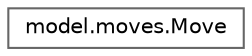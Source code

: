 digraph "Graphical Class Hierarchy"
{
 // LATEX_PDF_SIZE
  bgcolor="transparent";
  edge [fontname=Helvetica,fontsize=10,labelfontname=Helvetica,labelfontsize=10];
  node [fontname=Helvetica,fontsize=10,shape=box,height=0.2,width=0.4];
  rankdir="LR";
  Node0 [id="Node000000",label="model.moves.Move",height=0.2,width=0.4,color="grey40", fillcolor="white", style="filled",URL="$classmodel_1_1moves_1_1Move.html",tooltip="Represents a move in the game."];
}
